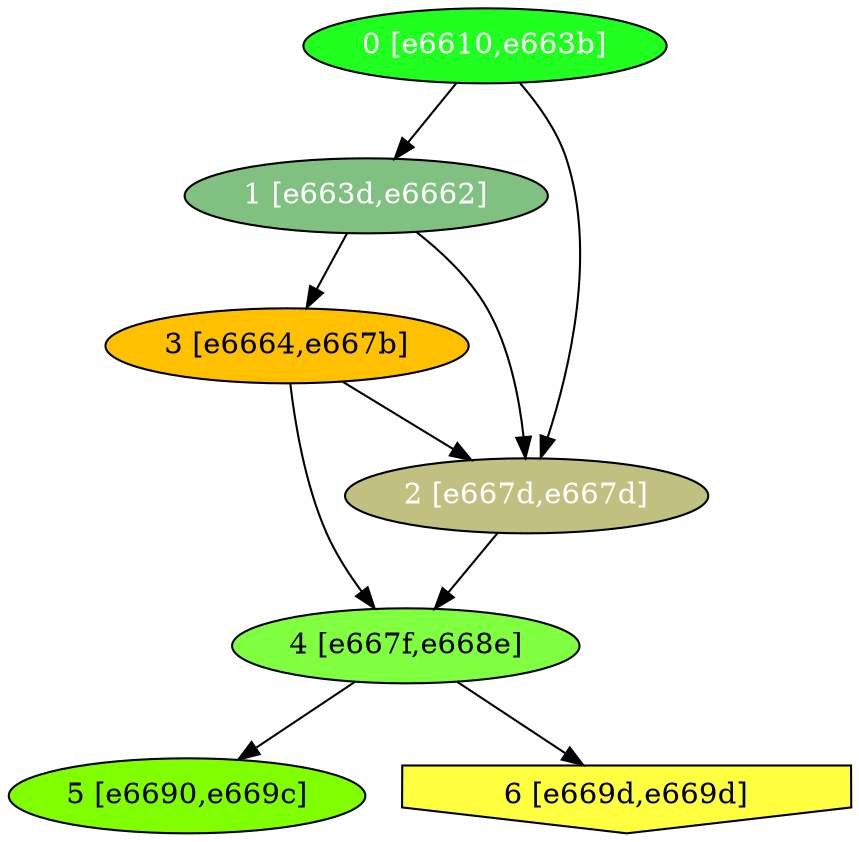 diGraph libnss3{
	libnss3_0  [style=filled fillcolor="#20FF20" fontcolor="#ffffff" shape=oval label="0 [e6610,e663b]"]
	libnss3_1  [style=filled fillcolor="#80C080" fontcolor="#ffffff" shape=oval label="1 [e663d,e6662]"]
	libnss3_2  [style=filled fillcolor="#C0C080" fontcolor="#ffffff" shape=oval label="2 [e667d,e667d]"]
	libnss3_3  [style=filled fillcolor="#FFC000" fontcolor="#000000" shape=oval label="3 [e6664,e667b]"]
	libnss3_4  [style=filled fillcolor="#80FF40" fontcolor="#000000" shape=oval label="4 [e667f,e668e]"]
	libnss3_5  [style=filled fillcolor="#80FF00" fontcolor="#000000" shape=oval label="5 [e6690,e669c]"]
	libnss3_6  [style=filled fillcolor="#FFFF40" fontcolor="#000000" shape=invhouse label="6 [e669d,e669d]"]

	libnss3_0 -> libnss3_1
	libnss3_0 -> libnss3_2
	libnss3_1 -> libnss3_2
	libnss3_1 -> libnss3_3
	libnss3_2 -> libnss3_4
	libnss3_3 -> libnss3_2
	libnss3_3 -> libnss3_4
	libnss3_4 -> libnss3_5
	libnss3_4 -> libnss3_6
}